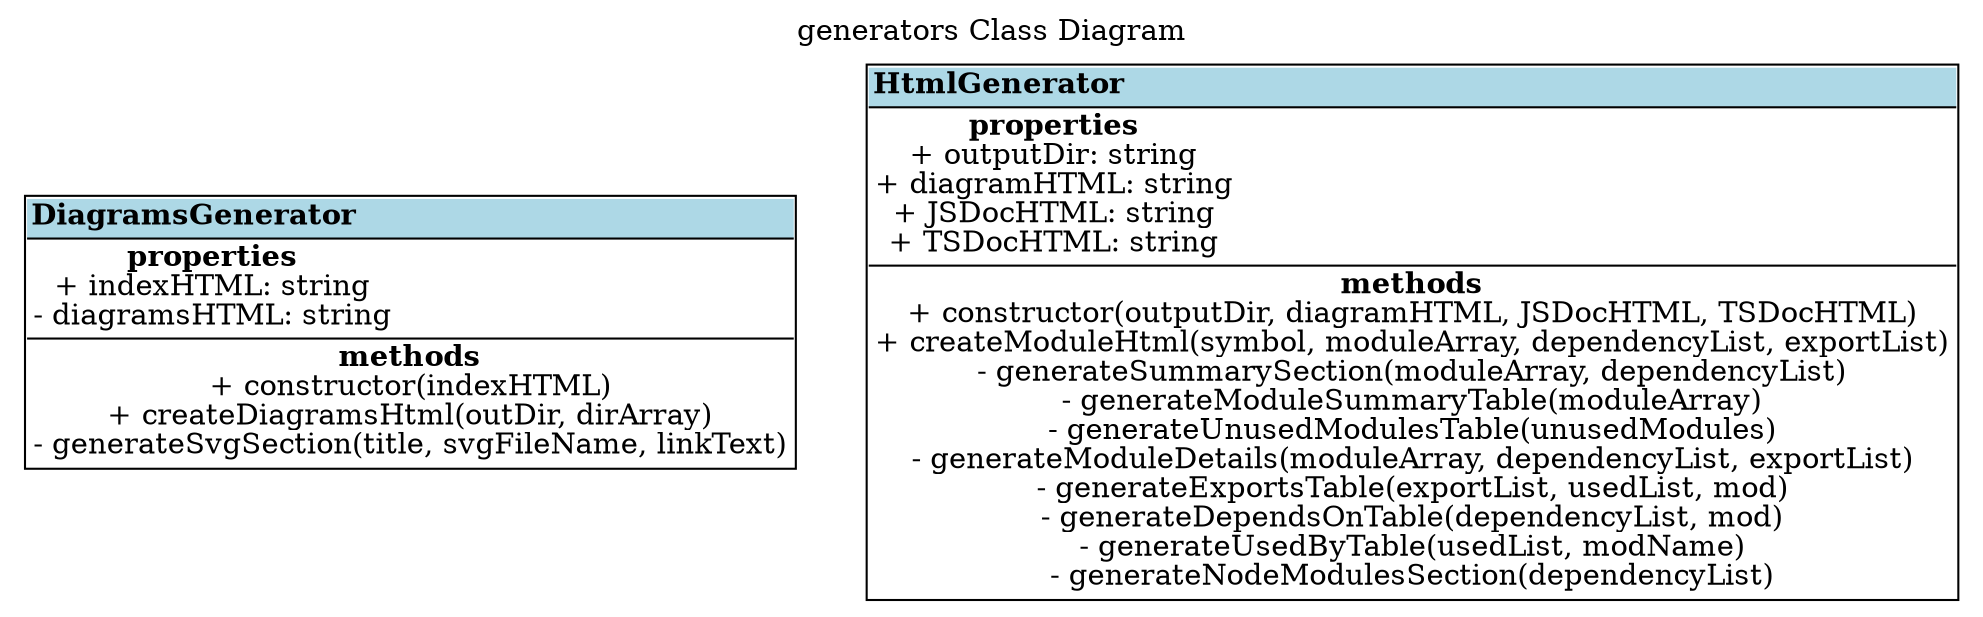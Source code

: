 digraph {label="generators Class Diagram";
labelloc="t";
"DiagramsGenerator" [shape=none, label=<<TABLE cellspacing="0" cellborder="0" align="left">
<TR><TD align="left" bgcolor="lightblue"><B>DiagramsGenerator</B></TD></TR>
<TR><TD BORDER="1" SIDES="T" align="left"><B>properties</B><BR/>
+ indexHTML: string<BR/>
- diagramsHTML: string<BR/>
</TD></TR>
<TR><TD BORDER="1" SIDES="T" align="left"><B>methods</B><BR/>
+ constructor(indexHTML)<BR/>
+ createDiagramsHtml(outDir, dirArray)<BR/>
- generateSvgSection(title, svgFileName, linkText)<BR/>
</TD></TR>
</TABLE>>];

"HtmlGenerator" [shape=none, label=<<TABLE cellspacing="0" cellborder="0" align="left">
<TR><TD align="left" bgcolor="lightblue"><B>HtmlGenerator</B></TD></TR>
<TR><TD BORDER="1" SIDES="T" align="left"><B>properties</B><BR/>
+ outputDir: string<BR/>
+ diagramHTML: string<BR/>
+ JSDocHTML: string<BR/>
+ TSDocHTML: string<BR/>
</TD></TR>
<TR><TD BORDER="1" SIDES="T" align="left"><B>methods</B><BR/>
+ constructor(outputDir, diagramHTML, JSDocHTML, TSDocHTML)<BR/>
+ createModuleHtml(symbol, moduleArray, dependencyList, exportList)<BR/>
- generateSummarySection(moduleArray, dependencyList)<BR/>
- generateModuleSummaryTable(moduleArray)<BR/>
- generateUnusedModulesTable(unusedModules)<BR/>
- generateModuleDetails(moduleArray, dependencyList, exportList)<BR/>
- generateExportsTable(exportList, usedList, mod)<BR/>
- generateDependsOnTable(dependencyList, mod)<BR/>
- generateUsedByTable(usedList, modName)<BR/>
- generateNodeModulesSection(dependencyList)<BR/>
</TD></TR>
</TABLE>>];

}
